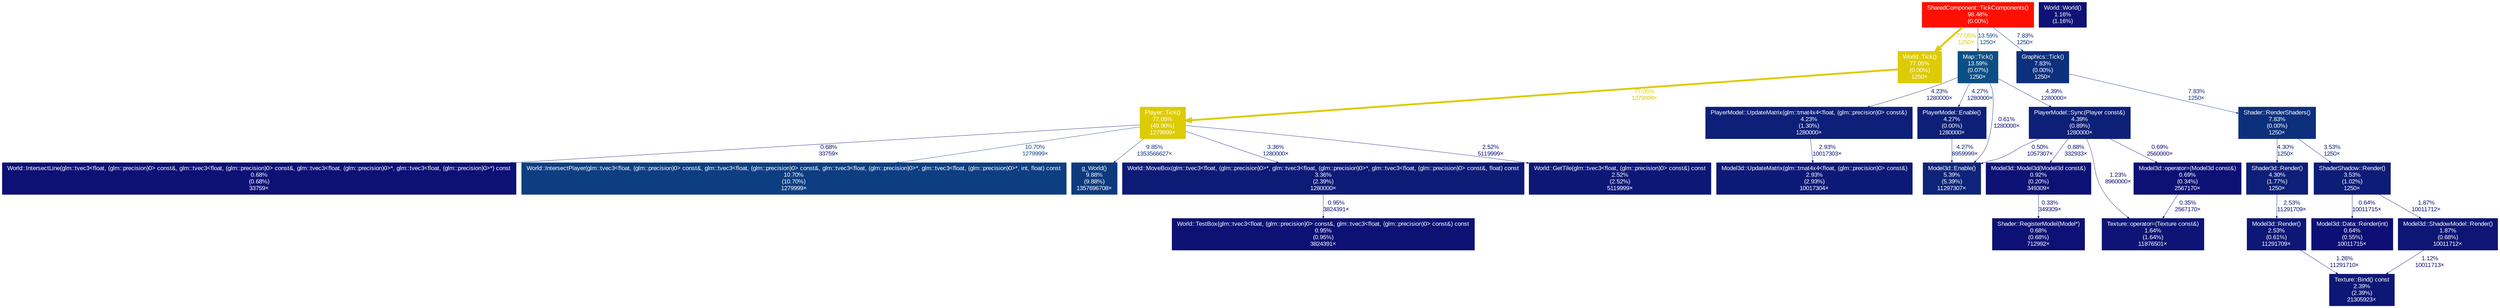 digraph {
	graph [fontname=Arial, nodesep=0.125, ranksep=0.25];
	node [fontcolor=white, fontname=Arial, height=0, shape=box, style=filled, width=0];
	edge [fontname=Arial];
	1 [color="#fd1000", fontcolor="#ffffff", fontsize="10.00", label="SharedComponent::TickComponents()\n98.48%\n(0.00%)"];
	1 -> 3 [arrowsize="0.88", color="#ddcb05", fontcolor="#ddcb05", fontsize="10.00", label="77.05%\n1250×", labeldistance="3.08", penwidth="3.08"];
	1 -> 4 [arrowsize="0.37", color="#0d4e84", fontcolor="#0d4e84", fontsize="10.00", label="13.59%\n1250×", labeldistance="0.54", penwidth="0.54"];
	1 -> 8 [arrowsize="0.35", color="#0d307d", fontcolor="#0d307d", fontsize="10.00", label="7.83%\n1250×", labeldistance="0.50", penwidth="0.50"];
	2 [color="#ddcb05", fontcolor="#ffffff", fontsize="10.00", label="Player::Tick()\n77.05%\n(49.90%)\n1279999×"];
	2 -> 5 [arrowsize="0.35", color="#0d3e81", fontcolor="#0d3e81", fontsize="10.00", label="10.70%\n1279999×", labeldistance="0.50", penwidth="0.50"];
	2 -> 6 [arrowsize="0.35", color="#0d3a7f", fontcolor="#0d3a7f", fontsize="10.00", label="9.85%\n1353566627×", labeldistance="0.50", penwidth="0.50"];
	2 -> 15 [arrowsize="0.35", color="#0d1b77", fontcolor="#0d1b77", fontsize="10.00", label="3.36%\n1280000×", labeldistance="0.50", penwidth="0.50"];
	2 -> 17 [arrowsize="0.35", color="#0d1776", fontcolor="#0d1776", fontsize="10.00", label="2.52%\n5119999×", labeldistance="0.50", penwidth="0.50"];
	2 -> 27 [arrowsize="0.35", color="#0d1074", fontcolor="#0d1074", fontsize="10.00", label="0.68%\n33759×", labeldistance="0.50", penwidth="0.50"];
	3 [color="#ddcb05", fontcolor="#ffffff", fontsize="10.00", label="World::Tick()\n77.05%\n(0.00%)\n1250×"];
	3 -> 2 [arrowsize="0.88", color="#ddcb05", fontcolor="#ddcb05", fontsize="10.00", label="77.05%\n1279999×", labeldistance="3.08", penwidth="3.08"];
	4 [color="#0d4e84", fontcolor="#ffffff", fontsize="10.00", label="Map::Tick()\n13.59%\n(0.07%)\n1250×"];
	4 -> 9 [arrowsize="0.35", color="#0d0f74", fontcolor="#0d0f74", fontsize="10.00", label="0.61%\n1280000×", labeldistance="0.50", penwidth="0.50"];
	4 -> 10 [arrowsize="0.35", color="#0d2078", fontcolor="#0d2078", fontsize="10.00", label="4.39%\n1280000×", labeldistance="0.50", penwidth="0.50"];
	4 -> 12 [arrowsize="0.35", color="#0d1f78", fontcolor="#0d1f78", fontsize="10.00", label="4.27%\n1280000×", labeldistance="0.50", penwidth="0.50"];
	4 -> 13 [arrowsize="0.35", color="#0d1f78", fontcolor="#0d1f78", fontsize="10.00", label="4.23%\n1280000×", labeldistance="0.50", penwidth="0.50"];
	5 [color="#0d3e81", fontcolor="#ffffff", fontsize="10.00", label="World::IntersectPlayer(glm::tvec3<float, (glm::precision)0> const&, glm::tvec3<float, (glm::precision)0> const&, glm::tvec3<float, (glm::precision)0>*, glm::tvec3<float, (glm::precision)0>*, int, float) const\n10.70%\n(10.70%)\n1279999×"];
	6 [color="#0d3a7f", fontcolor="#ffffff", fontsize="10.00", label="g_World()\n9.88%\n(9.88%)\n1357696708×"];
	7 [color="#0d307d", fontcolor="#ffffff", fontsize="10.00", label="Shader::RenderShaders()\n7.83%\n(0.00%)\n1250×"];
	7 -> 11 [arrowsize="0.35", color="#0d1f78", fontcolor="#0d1f78", fontsize="10.00", label="4.30%\n1250×", labeldistance="0.50", penwidth="0.50"];
	7 -> 14 [arrowsize="0.35", color="#0d1c77", fontcolor="#0d1c77", fontsize="10.00", label="3.53%\n1250×", labeldistance="0.50", penwidth="0.50"];
	8 [color="#0d307d", fontcolor="#ffffff", fontsize="10.00", label="Graphics::Tick()\n7.83%\n(0.00%)\n1250×"];
	8 -> 7 [arrowsize="0.35", color="#0d307d", fontcolor="#0d307d", fontsize="10.00", label="7.83%\n1250×", labeldistance="0.50", penwidth="0.50"];
	9 [color="#0d247a", fontcolor="#ffffff", fontsize="10.00", label="Model3d::Enable()\n5.39%\n(5.39%)\n11297307×"];
	10 [color="#0d2078", fontcolor="#ffffff", fontsize="10.00", label="PlayerModel::Sync(Player const&)\n4.39%\n(0.89%)\n1280000×"];
	10 -> 9 [arrowsize="0.35", color="#0d0f73", fontcolor="#0d0f73", fontsize="10.00", label="0.50%\n1057307×", labeldistance="0.50", penwidth="0.50"];
	10 -> 21 [arrowsize="0.35", color="#0d1274", fontcolor="#0d1274", fontsize="10.00", label="1.23%\n8960000×", labeldistance="0.50", penwidth="0.50"];
	10 -> 24 [arrowsize="0.35", color="#0d1074", fontcolor="#0d1074", fontsize="10.00", label="0.88%\n332933×", labeldistance="0.50", penwidth="0.50"];
	10 -> 25 [arrowsize="0.35", color="#0d1074", fontcolor="#0d1074", fontsize="10.00", label="0.69%\n2560000×", labeldistance="0.50", penwidth="0.50"];
	11 [color="#0d1f78", fontcolor="#ffffff", fontsize="10.00", label="Shader3d::Render()\n4.30%\n(1.77%)\n1250×"];
	11 -> 18 [arrowsize="0.35", color="#0d1776", fontcolor="#0d1776", fontsize="10.00", label="2.53%\n11291709×", labeldistance="0.50", penwidth="0.50"];
	12 [color="#0d1f78", fontcolor="#ffffff", fontsize="10.00", label="PlayerModel::Enable()\n4.27%\n(0.00%)\n1280000×"];
	12 -> 9 [arrowsize="0.35", color="#0d1f78", fontcolor="#0d1f78", fontsize="10.00", label="4.27%\n8959999×", labeldistance="0.50", penwidth="0.50"];
	13 [color="#0d1f78", fontcolor="#ffffff", fontsize="10.00", label="PlayerModel::UpdateMatrix(glm::tmat4x4<float, (glm::precision)0> const&)\n4.23%\n(1.30%)\n1280000×"];
	13 -> 16 [arrowsize="0.35", color="#0d1976", fontcolor="#0d1976", fontsize="10.00", label="2.93%\n10017303×", labeldistance="0.50", penwidth="0.50"];
	14 [color="#0d1c77", fontcolor="#ffffff", fontsize="10.00", label="ShaderShadow::Render()\n3.53%\n(1.02%)\n1250×"];
	14 -> 20 [arrowsize="0.35", color="#0d1575", fontcolor="#0d1575", fontsize="10.00", label="1.87%\n10011712×", labeldistance="0.50", penwidth="0.50"];
	14 -> 28 [arrowsize="0.35", color="#0d0f74", fontcolor="#0d0f74", fontsize="10.00", label="0.64%\n10011715×", labeldistance="0.50", penwidth="0.50"];
	15 [color="#0d1b77", fontcolor="#ffffff", fontsize="10.00", label="World::MoveBox(glm::tvec3<float, (glm::precision)0>*, glm::tvec3<float, (glm::precision)0>*, glm::tvec3<float, (glm::precision)0> const&, float) const\n3.36%\n(2.39%)\n1280000×"];
	15 -> 23 [arrowsize="0.35", color="#0d1174", fontcolor="#0d1174", fontsize="10.00", label="0.95%\n3824391×", labeldistance="0.50", penwidth="0.50"];
	16 [color="#0d1976", fontcolor="#ffffff", fontsize="10.00", label="Model3d::UpdateMatrix(glm::tmat4x4<float, (glm::precision)0> const&)\n2.93%\n(2.93%)\n10017304×"];
	17 [color="#0d1776", fontcolor="#ffffff", fontsize="10.00", label="World::GetTile(glm::tvec3<float, (glm::precision)0> const&) const\n2.52%\n(2.52%)\n5119999×"];
	18 [color="#0d1776", fontcolor="#ffffff", fontsize="10.00", label="Model3d::Render()\n2.53%\n(0.61%)\n11291709×"];
	18 -> 19 [arrowsize="0.35", color="#0d1274", fontcolor="#0d1274", fontsize="10.00", label="1.26%\n11291710×", labeldistance="0.50", penwidth="0.50"];
	19 [color="#0d1776", fontcolor="#ffffff", fontsize="10.00", label="Texture::Bind() const\n2.39%\n(2.39%)\n21305923×"];
	20 [color="#0d1575", fontcolor="#ffffff", fontsize="10.00", label="Model3d::ShadowModel::Render()\n1.87%\n(0.68%)\n10011712×"];
	20 -> 19 [arrowsize="0.35", color="#0d1174", fontcolor="#0d1174", fontsize="10.00", label="1.12%\n10011713×", labeldistance="0.50", penwidth="0.50"];
	21 [color="#0d1475", fontcolor="#ffffff", fontsize="10.00", label="Texture::operator=(Texture const&)\n1.64%\n(1.64%)\n11876501×"];
	22 [color="#0d1274", fontcolor="#ffffff", fontsize="10.00", label="World::World()\n1.16%\n(1.16%)"];
	23 [color="#0d1174", fontcolor="#ffffff", fontsize="10.00", label="World::TestBox(glm::tvec3<float, (glm::precision)0> const&, glm::tvec3<float, (glm::precision)0> const&) const\n0.95%\n(0.95%)\n3824391×"];
	24 [color="#0d1174", fontcolor="#ffffff", fontsize="10.00", label="Model3d::Model3d(Model3d const&)\n0.92%\n(0.20%)\n349309×"];
	24 -> 26 [arrowsize="0.35", color="#0d0e73", fontcolor="#0d0e73", fontsize="10.00", label="0.33%\n349309×", labeldistance="0.50", penwidth="0.50"];
	25 [color="#0d1074", fontcolor="#ffffff", fontsize="10.00", label="Model3d::operator=(Model3d const&)\n0.69%\n(0.34%)\n2567170×"];
	25 -> 21 [arrowsize="0.35", color="#0d0e73", fontcolor="#0d0e73", fontsize="10.00", label="0.35%\n2567170×", labeldistance="0.50", penwidth="0.50"];
	26 [color="#0d1074", fontcolor="#ffffff", fontsize="10.00", label="Shader::RegisterModel(Model*)\n0.68%\n(0.68%)\n712992×"];
	27 [color="#0d1074", fontcolor="#ffffff", fontsize="10.00", label="World::IntersectLine(glm::tvec3<float, (glm::precision)0> const&, glm::tvec3<float, (glm::precision)0> const&, glm::tvec3<float, (glm::precision)0>*, glm::tvec3<float, (glm::precision)0>*) const\n0.68%\n(0.68%)\n33759×"];
	28 [color="#0d0f74", fontcolor="#ffffff", fontsize="10.00", label="Model3d::Data::Render(int)\n0.64%\n(0.55%)\n10011715×"];
}
